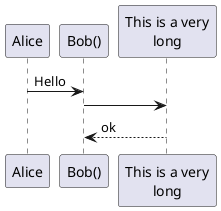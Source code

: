 @startuml

Alice -> "Bob()" : Hello
"Bob()" -> "This is a very\nlong" as Long
' You can also declare:
' "Bob() -> Long as "This is very\nlong"
Long --> "Bob()" : ok

@enduml
